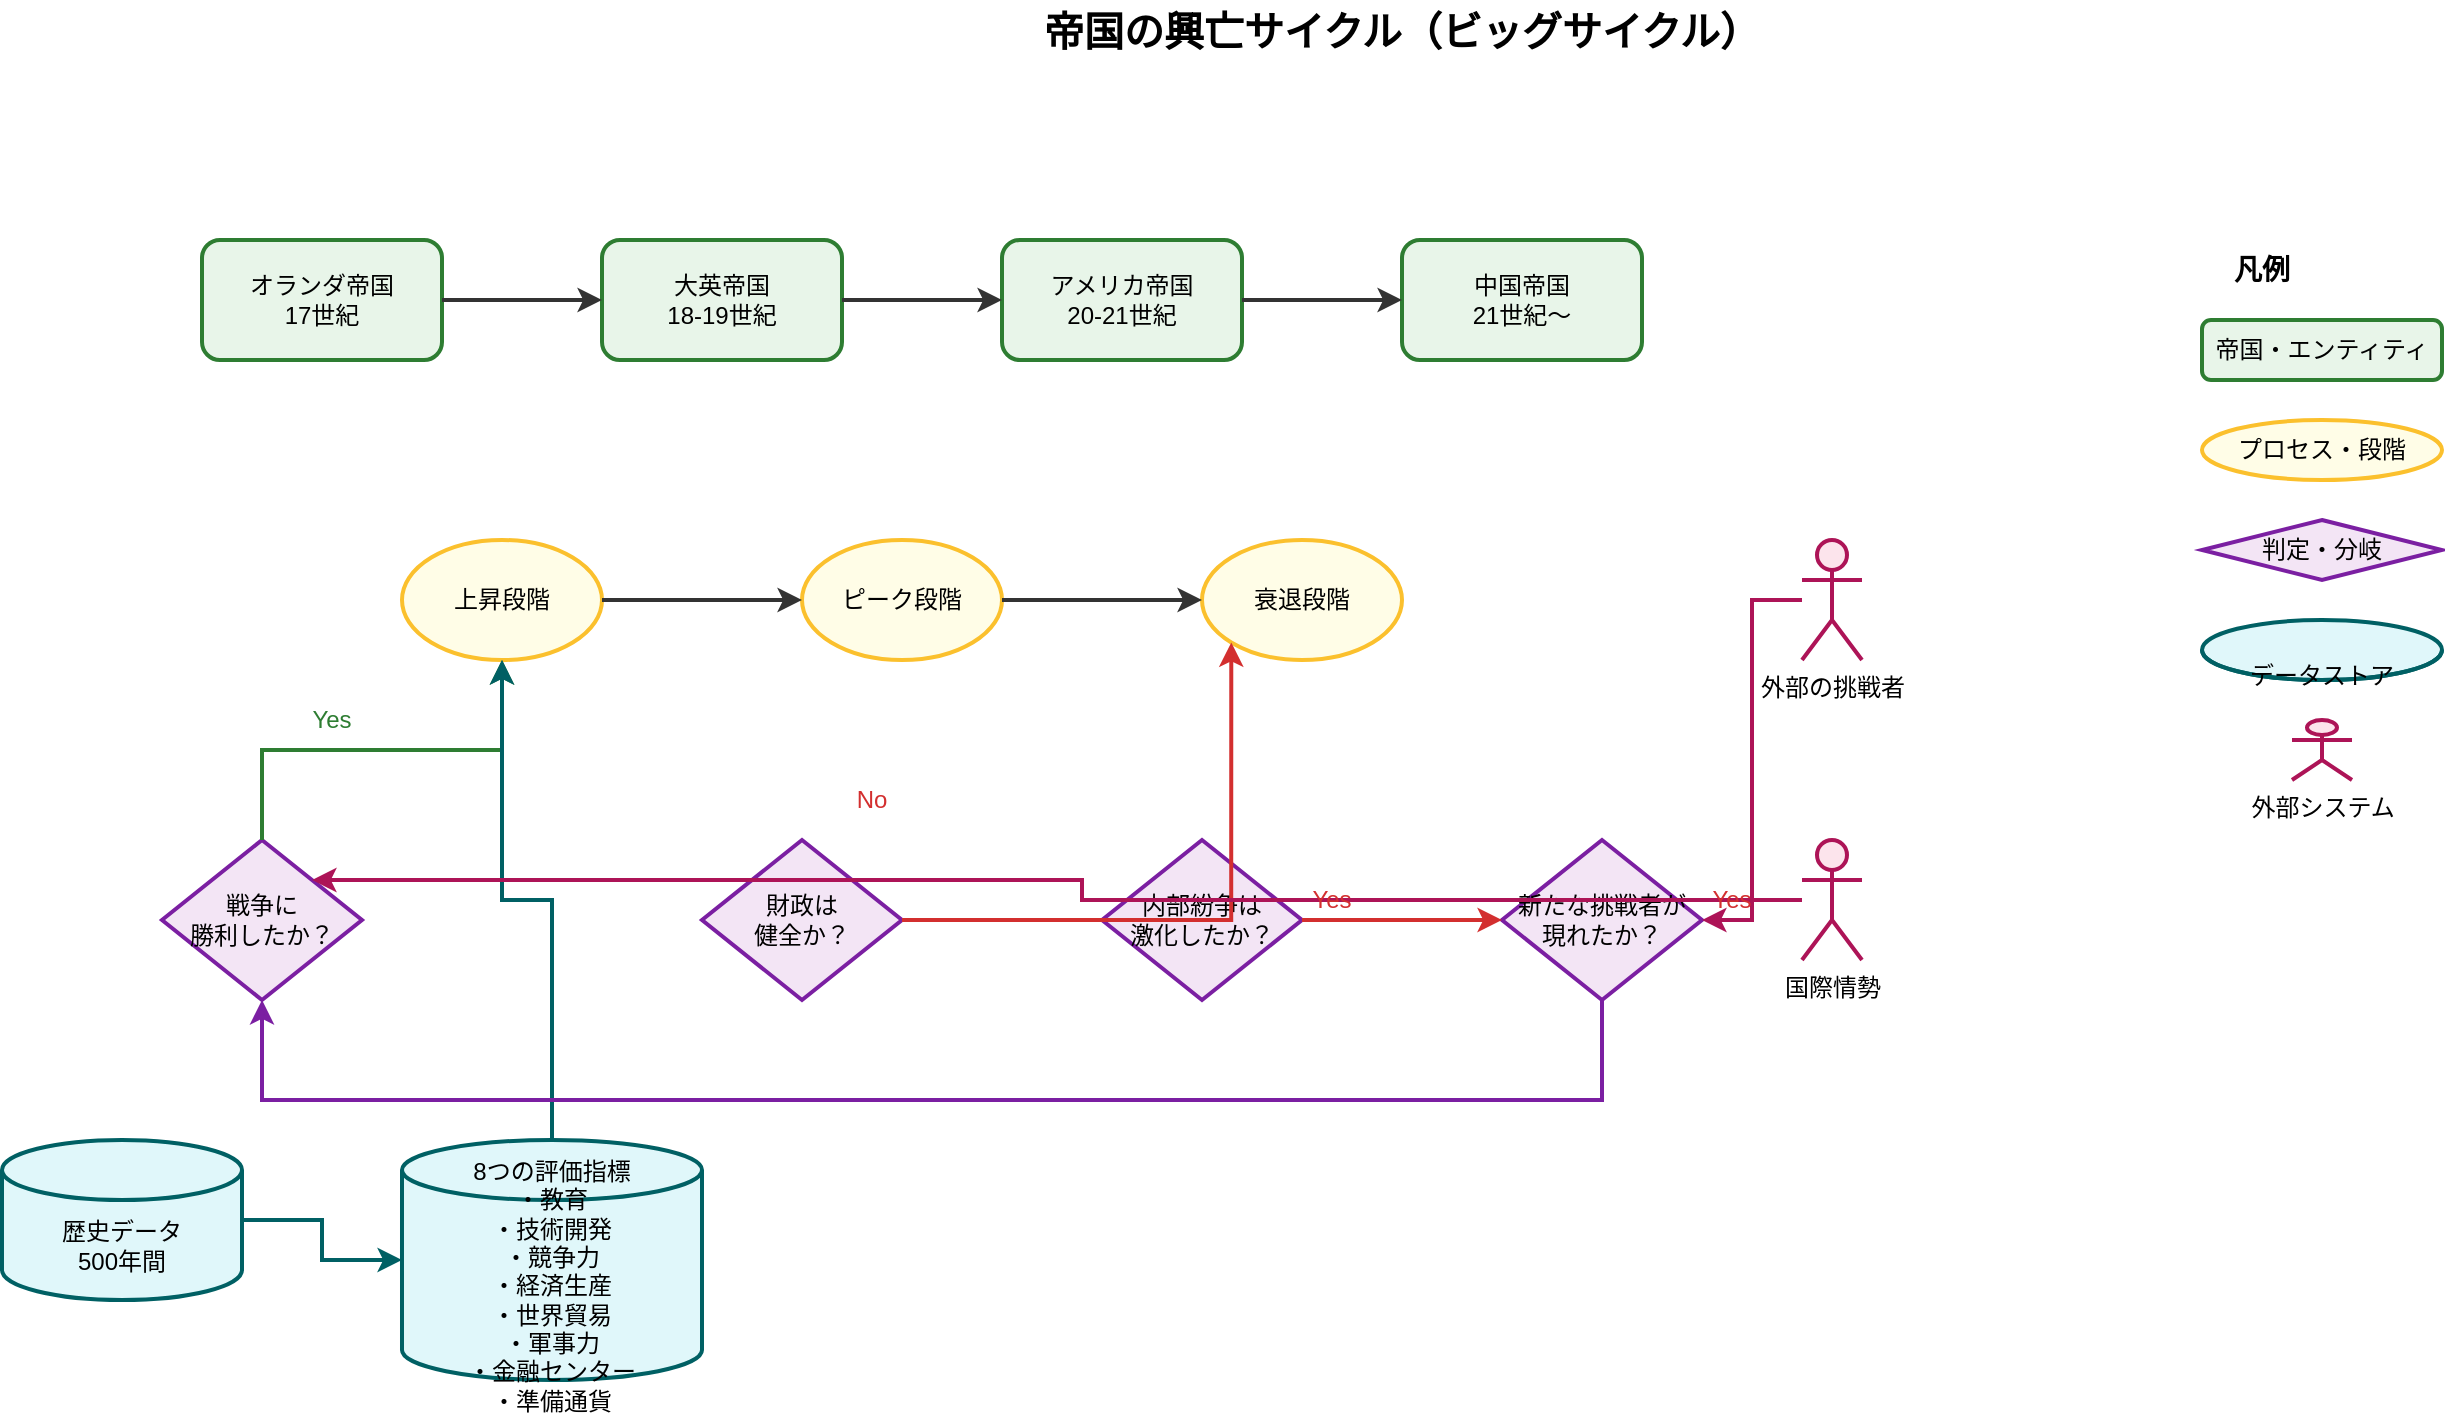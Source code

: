<mxfile version="24.7.17">
  <diagram name="帝国の興亡サイクル全体図" id="empire-cycle-overview">
    <mxGraphModel dx="1422" dy="794" grid="1" gridSize="10" guides="1" tooltips="1" connect="1" arrows="1" fold="1" page="1" pageScale="1" pageWidth="1600" pageHeight="1200" math="0" shadow="0">
      <root>
        <mxCell id="0" />
        <mxCell id="1" parent="0" />
        
        <!-- タイトル -->
        <mxCell id="title" value="帝国の興亡サイクル（ビッグサイクル）" style="text;html=1;strokeColor=none;fillColor=none;align=center;verticalAlign=middle;whiteSpace=wrap;rounded=0;fontSize=20;fontStyle=1;" vertex="1" parent="1">
          <mxGeometry x="600" y="30" width="400" height="30" as="geometry" />
        </mxCell>
        
        <!-- 帝国エンティティ -->
        <mxCell id="dutch-empire" value="オランダ帝国&lt;br&gt;17世紀" style="rounded=1;whiteSpace=wrap;html=1;fillColor=#E8F5E9;strokeColor=#2E7D32;strokeWidth=2;" vertex="1" parent="1">
          <mxGeometry x="200" y="150" width="120" height="60" as="geometry" />
        </mxCell>
        
        <mxCell id="british-empire" value="大英帝国&lt;br&gt;18-19世紀" style="rounded=1;whiteSpace=wrap;html=1;fillColor=#E8F5E9;strokeColor=#2E7D32;strokeWidth=2;" vertex="1" parent="1">
          <mxGeometry x="400" y="150" width="120" height="60" as="geometry" />
        </mxCell>
        
        <mxCell id="american-empire" value="アメリカ帝国&lt;br&gt;20-21世紀" style="rounded=1;whiteSpace=wrap;html=1;fillColor=#E8F5E9;strokeColor=#2E7D32;strokeWidth=2;" vertex="1" parent="1">
          <mxGeometry x="600" y="150" width="120" height="60" as="geometry" />
        </mxCell>
        
        <mxCell id="chinese-empire" value="中国帝国&lt;br&gt;21世紀～" style="rounded=1;whiteSpace=wrap;html=1;fillColor=#E8F5E9;strokeColor=#2E7D32;strokeWidth=2;" vertex="1" parent="1">
          <mxGeometry x="800" y="150" width="120" height="60" as="geometry" />
        </mxCell>
        
        <!-- プロセス（段階） -->
        <mxCell id="rising-phase" value="上昇段階" style="ellipse;whiteSpace=wrap;html=1;fillColor=#FFFDE7;strokeColor=#FBC02D;strokeWidth=2;" vertex="1" parent="1">
          <mxGeometry x="300" y="300" width="100" height="60" as="geometry" />
        </mxCell>
        
        <mxCell id="peak-phase" value="ピーク段階" style="ellipse;whiteSpace=wrap;html=1;fillColor=#FFFDE7;strokeColor=#FBC02D;strokeWidth=2;" vertex="1" parent="1">
          <mxGeometry x="500" y="300" width="100" height="60" as="geometry" />
        </mxCell>
        
        <mxCell id="decline-phase" value="衰退段階" style="ellipse;whiteSpace=wrap;html=1;fillColor=#FFFDE7;strokeColor=#FBC02D;strokeWidth=2;" vertex="1" parent="1">
          <mxGeometry x="700" y="300" width="100" height="60" as="geometry" />
        </mxCell>
        
        <!-- 判定ポイント -->
        <mxCell id="war-victory" value="戦争に&lt;br&gt;勝利したか？" style="rhombus;whiteSpace=wrap;html=1;fillColor=#F3E5F5;strokeColor=#7B1FA2;strokeWidth=2;" vertex="1" parent="1">
          <mxGeometry x="180" y="450" width="100" height="80" as="geometry" />
        </mxCell>
        
        <mxCell id="fiscal-health" value="財政は&lt;br&gt;健全か？" style="rhombus;whiteSpace=wrap;html=1;fillColor=#F3E5F5;strokeColor=#7B1FA2;strokeWidth=2;" vertex="1" parent="1">
          <mxGeometry x="450" y="450" width="100" height="80" as="geometry" />
        </mxCell>
        
        <mxCell id="internal-conflict" value="内部紛争は&lt;br&gt;激化したか？" style="rhombus;whiteSpace=wrap;html=1;fillColor=#F3E5F5;strokeColor=#7B1FA2;strokeWidth=2;" vertex="1" parent="1">
          <mxGeometry x="650" y="450" width="100" height="80" as="geometry" />
        </mxCell>
        
        <mxCell id="new-challenger" value="新たな挑戦者が&lt;br&gt;現れたか？" style="rhombus;whiteSpace=wrap;html=1;fillColor=#F3E5F5;strokeColor=#7B1FA2;strokeWidth=2;" vertex="1" parent="1">
          <mxGeometry x="850" y="450" width="100" height="80" as="geometry" />
        </mxCell>
        
        <!-- データストア -->
        <mxCell id="historical-data" value="歴史データ&lt;br&gt;500年間" style="shape=cylinder3;whiteSpace=wrap;html=1;boundedLbl=1;backgroundOutline=1;size=15;fillColor=#E0F7FA;strokeColor=#006064;strokeWidth=2;" vertex="1" parent="1">
          <mxGeometry x="100" y="600" width="120" height="80" as="geometry" />
        </mxCell>
        
        <mxCell id="evaluation-metrics" value="8つの評価指標&lt;br&gt;・教育&lt;br&gt;・技術開発&lt;br&gt;・競争力&lt;br&gt;・経済生産&lt;br&gt;・世界貿易&lt;br&gt;・軍事力&lt;br&gt;・金融センター&lt;br&gt;・準備通貨" style="shape=cylinder3;whiteSpace=wrap;html=1;boundedLbl=1;backgroundOutline=1;size=15;fillColor=#E0F7FA;strokeColor=#006064;strokeWidth=2;" vertex="1" parent="1">
          <mxGeometry x="300" y="600" width="150" height="120" as="geometry" />
        </mxCell>
        
        <!-- 外部システム -->
        <mxCell id="external-challenger" value="外部の挑戦者" style="shape=umlActor;verticalLabelPosition=bottom;verticalAlign=top;html=1;outlineConnect=0;fillColor=#FCE4EC;strokeColor=#AD1457;strokeWidth=2;" vertex="1" parent="1">
          <mxGeometry x="1000" y="300" width="30" height="60" as="geometry" />
        </mxCell>
        
        <mxCell id="international-situation" value="国際情勢" style="shape=umlActor;verticalLabelPosition=bottom;verticalAlign=top;html=1;outlineConnect=0;fillColor=#FCE4EC;strokeColor=#AD1457;strokeWidth=2;" vertex="1" parent="1">
          <mxGeometry x="1000" y="450" width="30" height="60" as="geometry" />
        </mxCell>
        
        <!-- 矢印（フロー） -->
        <!-- 帝国の循環 -->
        <mxCell id="dutch-to-british" style="edgeStyle=orthogonalEdgeStyle;rounded=0;orthogonalLoop=1;jettySize=auto;html=1;exitX=1;exitY=0.5;exitDx=0;exitDy=0;entryX=0;entryY=0.5;entryDx=0;entryDy=0;strokeColor=#333333;strokeWidth=2;" edge="1" parent="1" source="dutch-empire" target="british-empire">
          <mxGeometry relative="1" as="geometry" />
        </mxCell>
        
        <mxCell id="british-to-american" style="edgeStyle=orthogonalEdgeStyle;rounded=0;orthogonalLoop=1;jettySize=auto;html=1;exitX=1;exitY=0.5;exitDx=0;exitDy=0;entryX=0;entryY=0.5;entryDx=0;entryDy=0;strokeColor=#333333;strokeWidth=2;" edge="1" parent="1" source="british-empire" target="american-empire">
          <mxGeometry relative="1" as="geometry" />
        </mxCell>
        
        <mxCell id="american-to-chinese" style="edgeStyle=orthogonalEdgeStyle;rounded=0;orthogonalLoop=1;jettySize=auto;html=1;exitX=1;exitY=0.5;exitDx=0;exitDy=0;entryX=0;entryY=0.5;entryDx=0;entryDy=0;strokeColor=#333333;strokeWidth=2;" edge="1" parent="1" source="american-empire" target="chinese-empire">
          <mxGeometry relative="1" as="geometry" />
        </mxCell>
        
        <!-- 段階のフロー -->
        <mxCell id="rising-to-peak" style="edgeStyle=orthogonalEdgeStyle;rounded=0;orthogonalLoop=1;jettySize=auto;html=1;exitX=1;exitY=0.5;exitDx=0;exitDy=0;entryX=0;entryY=0.5;entryDx=0;entryDy=0;strokeColor=#333333;strokeWidth=2;" edge="1" parent="1" source="rising-phase" target="peak-phase">
          <mxGeometry relative="1" as="geometry" />
        </mxCell>
        
        <mxCell id="peak-to-decline" style="edgeStyle=orthogonalEdgeStyle;rounded=0;orthogonalLoop=1;jettySize=auto;html=1;exitX=1;exitY=0.5;exitDx=0;exitDy=0;entryX=0;entryY=0.5;entryDx=0;entryDy=0;strokeColor=#333333;strokeWidth=2;" edge="1" parent="1" source="peak-phase" target="decline-phase">
          <mxGeometry relative="1" as="geometry" />
        </mxCell>
        
        <!-- 判定からの矢印 -->
        <mxCell id="war-to-rising" style="edgeStyle=orthogonalEdgeStyle;rounded=0;orthogonalLoop=1;jettySize=auto;html=1;exitX=0.5;exitY=0;exitDx=0;exitDy=0;entryX=0.5;entryY=1;entryDx=0;entryDy=0;strokeColor=#2E7D32;strokeWidth=2;" edge="1" parent="1" source="war-victory" target="rising-phase">
          <mxGeometry relative="1" as="geometry" />
        </mxCell>
        
        <mxCell id="fiscal-to-decline" style="edgeStyle=orthogonalEdgeStyle;rounded=0;orthogonalLoop=1;jettySize=auto;html=1;exitX=1;exitY=0.5;exitDx=0;exitDy=0;entryX=0;entryY=1;entryDx=0;entryDy=0;strokeColor=#D32F2F;strokeWidth=2;" edge="1" parent="1" source="fiscal-health" target="decline-phase">
          <mxGeometry relative="1" as="geometry" />
        </mxCell>
        
        <mxCell id="conflict-to-challenger" style="edgeStyle=orthogonalEdgeStyle;rounded=0;orthogonalLoop=1;jettySize=auto;html=1;exitX=1;exitY=0.5;exitDx=0;exitDy=0;entryX=0;entryY=0.5;entryDx=0;entryDy=0;strokeColor=#D32F2F;strokeWidth=2;" edge="1" parent="1" source="internal-conflict" target="new-challenger">
          <mxGeometry relative="1" as="geometry" />
        </mxCell>
        
        <!-- データとの関係 -->
        <mxCell id="historical-to-metrics" style="edgeStyle=orthogonalEdgeStyle;rounded=0;orthogonalLoop=1;jettySize=auto;html=1;exitX=1;exitY=0.5;exitDx=0;exitDy=0;entryX=0;entryY=0.5;entryDx=0;entryDy=0;strokeColor=#006064;strokeWidth=2;" edge="1" parent="1" source="historical-data" target="evaluation-metrics">
          <mxGeometry relative="1" as="geometry" />
        </mxCell>
        
        <mxCell id="metrics-to-rising" style="edgeStyle=orthogonalEdgeStyle;rounded=0;orthogonalLoop=1;jettySize=auto;html=1;exitX=0.5;exitY=0;exitDx=0;exitDy=0;entryX=0.5;entryY=1;entryDx=0;entryDy=0;strokeColor=#006064;strokeWidth=2;" edge="1" parent="1" source="evaluation-metrics" target="rising-phase">
          <mxGeometry relative="1" as="geometry" />
        </mxCell>
        
        <!-- 外部要因 -->
        <mxCell id="challenger-to-new" style="edgeStyle=orthogonalEdgeStyle;rounded=0;orthogonalLoop=1;jettySize=auto;html=1;exitX=0;exitY=0.5;exitDx=0;exitDy=0;entryX=1;entryY=0.5;entryDx=0;entryDy=0;strokeColor=#AD1457;strokeWidth=2;" edge="1" parent="1" source="external-challenger" target="new-challenger">
          <mxGeometry relative="1" as="geometry" />
        </mxCell>
        
        <mxCell id="situation-to-war" style="edgeStyle=orthogonalEdgeStyle;rounded=0;orthogonalLoop=1;jettySize=auto;html=1;exitX=0;exitY=0.5;exitDx=0;exitDy=0;entryX=1;entryY=0;entryDx=0;entryDy=0;strokeColor=#AD1457;strokeWidth=2;" edge="1" parent="1" source="international-situation" target="war-victory">
          <mxGeometry relative="1" as="geometry" />
        </mxCell>
        
        <!-- 循環の矢印 -->
        <mxCell id="cycle-return" style="edgeStyle=orthogonalEdgeStyle;rounded=0;orthogonalLoop=1;jettySize=auto;html=1;exitX=0.5;exitY=1;exitDx=0;exitDy=0;entryX=0.5;entryY=1;entryDx=0;entryDy=0;strokeColor=#7B1FA2;strokeWidth=2;strokeDashArray=5 5;" edge="1" parent="1" source="new-challenger" target="war-victory">
          <mxGeometry relative="1" as="geometry">
            <Array as="points">
              <mxPoint x="900" y="580" />
              <mxPoint x="230" y="580" />
            </Array>
          </mxGeometry>
        </mxCell>
        
        <!-- ラベル -->
        <mxCell id="yes-label1" value="Yes" style="text;html=1;strokeColor=none;fillColor=none;align=center;verticalAlign=middle;whiteSpace=wrap;rounded=0;fontSize=12;fontColor=#2E7D32;" vertex="1" parent="1">
          <mxGeometry x="250" y="380" width="30" height="20" as="geometry" />
        </mxCell>
        
        <mxCell id="no-label1" value="No" style="text;html=1;strokeColor=none;fillColor=none;align=center;verticalAlign=middle;whiteSpace=wrap;rounded=0;fontSize=12;fontColor=#D32F2F;" vertex="1" parent="1">
          <mxGeometry x="520" y="420" width="30" height="20" as="geometry" />
        </mxCell>
        
        <mxCell id="yes-label2" value="Yes" style="text;html=1;strokeColor=none;fillColor=none;align=center;verticalAlign=middle;whiteSpace=wrap;rounded=0;fontSize=12;fontColor=#D32F2F;" vertex="1" parent="1">
          <mxGeometry x="750" y="470" width="30" height="20" as="geometry" />
        </mxCell>
        
        <mxCell id="yes-label3" value="Yes" style="text;html=1;strokeColor=none;fillColor=none;align=center;verticalAlign=middle;whiteSpace=wrap;rounded=0;fontSize=12;fontColor=#D32F2F;" vertex="1" parent="1">
          <mxGeometry x="950" y="470" width="30" height="20" as="geometry" />
        </mxCell>
        
        <!-- 凡例 -->
        <mxCell id="legend-title" value="凡例" style="text;html=1;strokeColor=none;fillColor=none;align=center;verticalAlign=middle;whiteSpace=wrap;rounded=0;fontSize=14;fontStyle=1;" vertex="1" parent="1">
          <mxGeometry x="1200" y="150" width="60" height="30" as="geometry" />
        </mxCell>
        
        <mxCell id="legend-entity" value="帝国・エンティティ" style="rounded=1;whiteSpace=wrap;html=1;fillColor=#E8F5E9;strokeColor=#2E7D32;strokeWidth=2;" vertex="1" parent="1">
          <mxGeometry x="1200" y="190" width="120" height="30" as="geometry" />
        </mxCell>
        
        <mxCell id="legend-process" value="プロセス・段階" style="ellipse;whiteSpace=wrap;html=1;fillColor=#FFFDE7;strokeColor=#FBC02D;strokeWidth=2;" vertex="1" parent="1">
          <mxGeometry x="1200" y="240" width="120" height="30" as="geometry" />
        </mxCell>
        
        <mxCell id="legend-decision" value="判定・分岐" style="rhombus;whiteSpace=wrap;html=1;fillColor=#F3E5F5;strokeColor=#7B1FA2;strokeWidth=2;" vertex="1" parent="1">
          <mxGeometry x="1200" y="290" width="120" height="30" as="geometry" />
        </mxCell>
        
        <mxCell id="legend-data" value="データストア" style="shape=cylinder3;whiteSpace=wrap;html=1;boundedLbl=1;backgroundOutline=1;size=15;fillColor=#E0F7FA;strokeColor=#006064;strokeWidth=2;" vertex="1" parent="1">
          <mxGeometry x="1200" y="340" width="120" height="30" as="geometry" />
        </mxCell>
        
        <mxCell id="legend-external" value="外部システム" style="shape=umlActor;verticalLabelPosition=bottom;verticalAlign=top;html=1;outlineConnect=0;fillColor=#FCE4EC;strokeColor=#AD1457;strokeWidth=2;" vertex="1" parent="1">
          <mxGeometry x="1245" y="390" width="30" height="30" as="geometry" />
        </mxCell>
        
      </root>
    </mxGraphModel>
  </diagram>
</mxfile> 